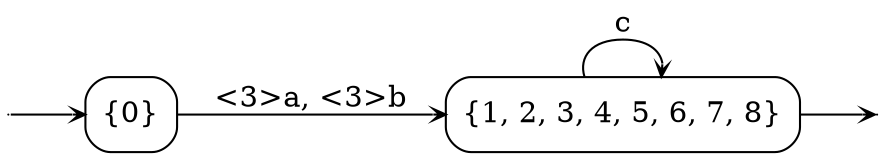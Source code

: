 digraph
{
  vcsn_context = "lal_char(abc)_z"
  rankdir = LR
  edge [arrowhead = vee, arrowsize = .6]
  {
    node [shape = point, width = 0]
    I0
    F1
  }
  {
    node [shape = circle, style = rounded, width = 0.5]
    0 [label = "{0}", shape = box]
    1 [label = "{1, 2, 3, 4, 5, 6, 7, 8}", shape = box]
  }
  I0 -> 0
  0 -> 1 [label = "<3>a, <3>b"]
  1 -> F1
  1 -> 1 [label = "c"]
}
